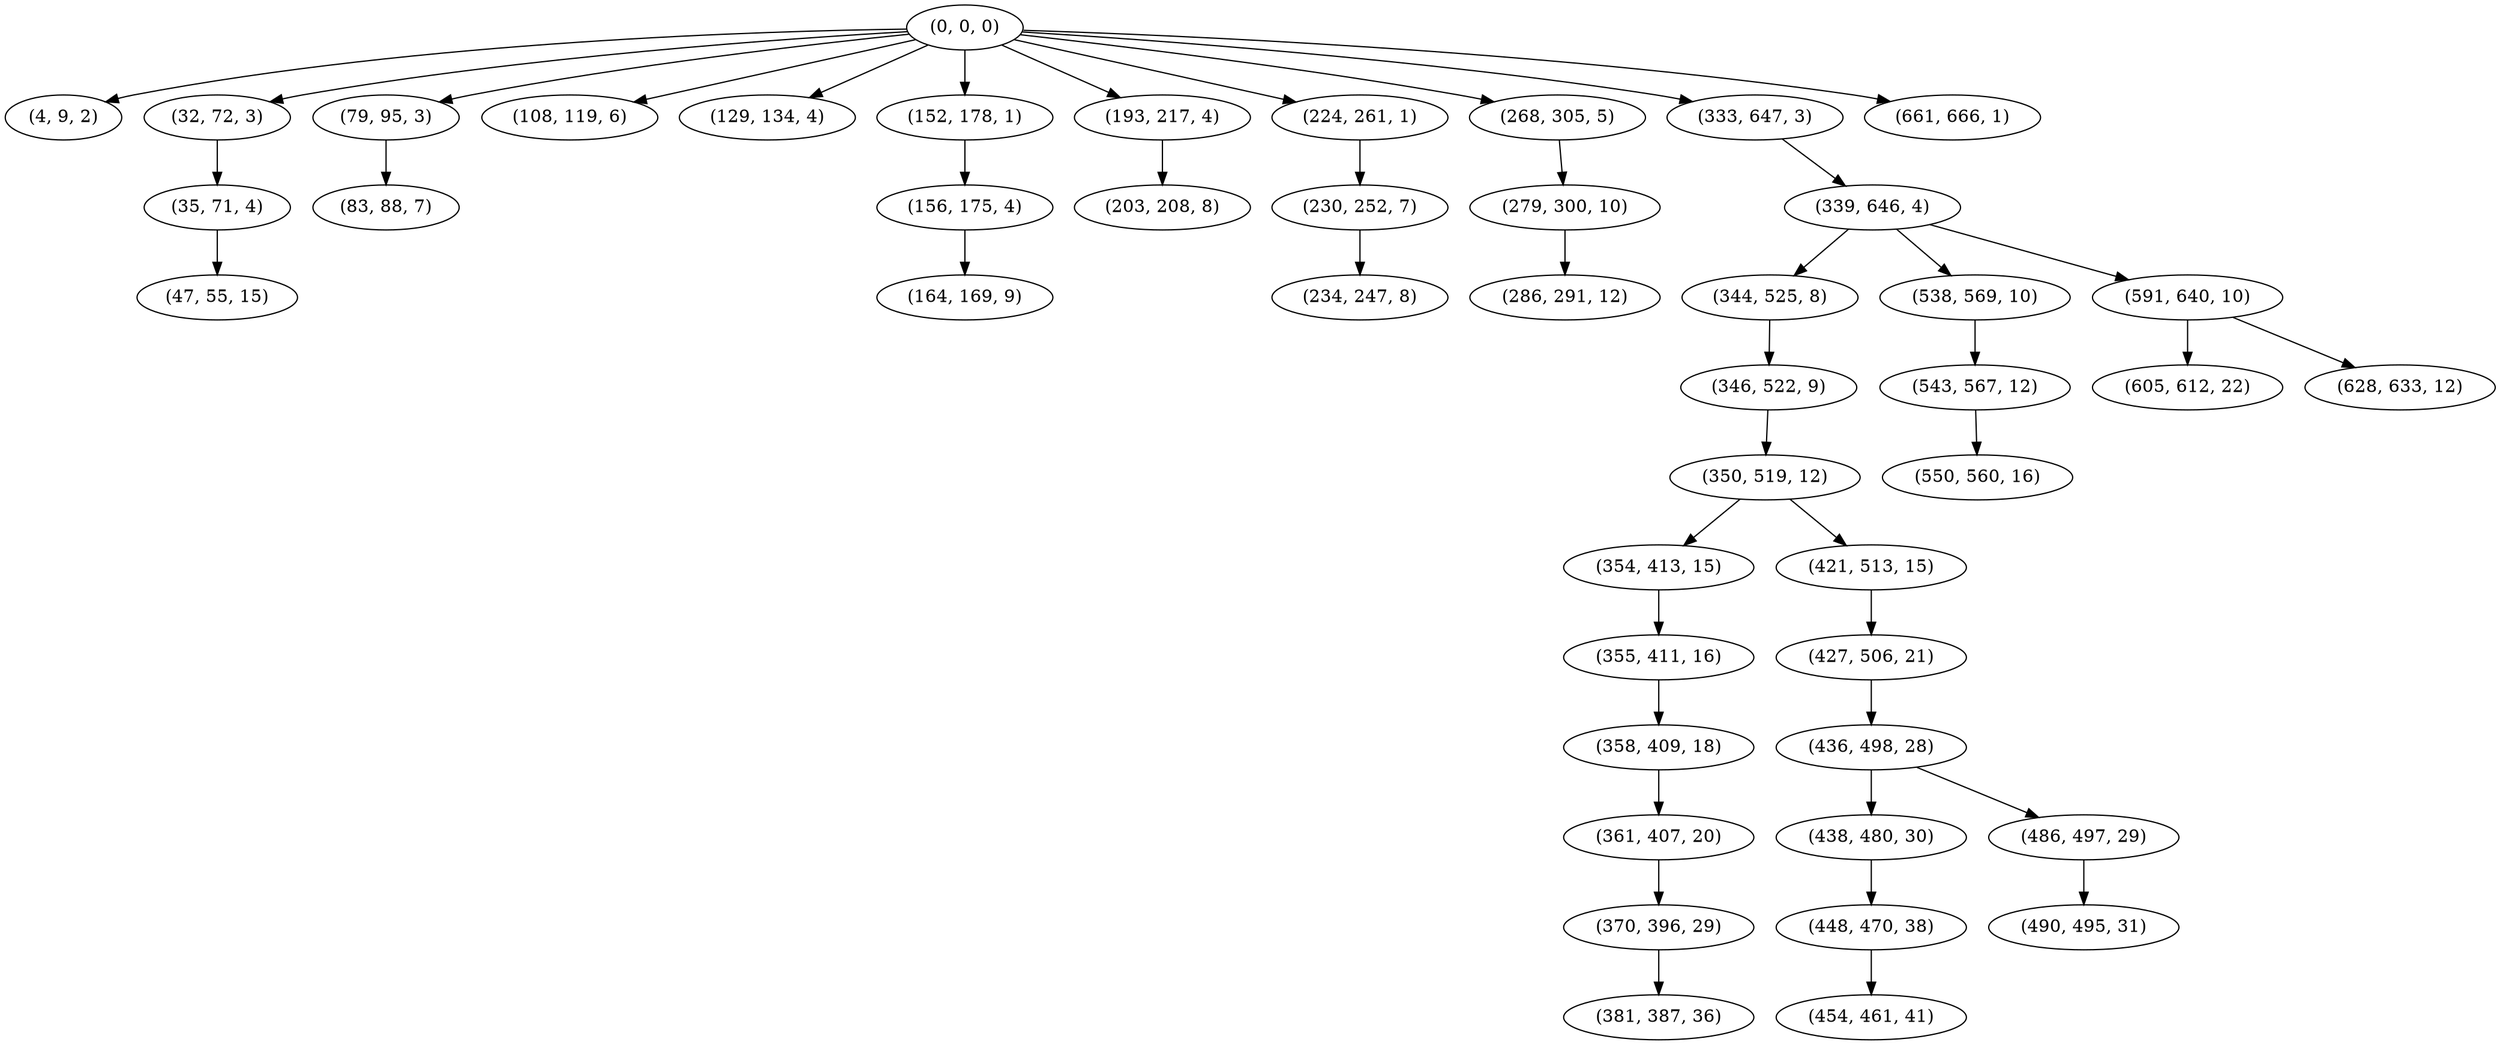 digraph tree {
    "(0, 0, 0)";
    "(4, 9, 2)";
    "(32, 72, 3)";
    "(35, 71, 4)";
    "(47, 55, 15)";
    "(79, 95, 3)";
    "(83, 88, 7)";
    "(108, 119, 6)";
    "(129, 134, 4)";
    "(152, 178, 1)";
    "(156, 175, 4)";
    "(164, 169, 9)";
    "(193, 217, 4)";
    "(203, 208, 8)";
    "(224, 261, 1)";
    "(230, 252, 7)";
    "(234, 247, 8)";
    "(268, 305, 5)";
    "(279, 300, 10)";
    "(286, 291, 12)";
    "(333, 647, 3)";
    "(339, 646, 4)";
    "(344, 525, 8)";
    "(346, 522, 9)";
    "(350, 519, 12)";
    "(354, 413, 15)";
    "(355, 411, 16)";
    "(358, 409, 18)";
    "(361, 407, 20)";
    "(370, 396, 29)";
    "(381, 387, 36)";
    "(421, 513, 15)";
    "(427, 506, 21)";
    "(436, 498, 28)";
    "(438, 480, 30)";
    "(448, 470, 38)";
    "(454, 461, 41)";
    "(486, 497, 29)";
    "(490, 495, 31)";
    "(538, 569, 10)";
    "(543, 567, 12)";
    "(550, 560, 16)";
    "(591, 640, 10)";
    "(605, 612, 22)";
    "(628, 633, 12)";
    "(661, 666, 1)";
    "(0, 0, 0)" -> "(4, 9, 2)";
    "(0, 0, 0)" -> "(32, 72, 3)";
    "(0, 0, 0)" -> "(79, 95, 3)";
    "(0, 0, 0)" -> "(108, 119, 6)";
    "(0, 0, 0)" -> "(129, 134, 4)";
    "(0, 0, 0)" -> "(152, 178, 1)";
    "(0, 0, 0)" -> "(193, 217, 4)";
    "(0, 0, 0)" -> "(224, 261, 1)";
    "(0, 0, 0)" -> "(268, 305, 5)";
    "(0, 0, 0)" -> "(333, 647, 3)";
    "(0, 0, 0)" -> "(661, 666, 1)";
    "(32, 72, 3)" -> "(35, 71, 4)";
    "(35, 71, 4)" -> "(47, 55, 15)";
    "(79, 95, 3)" -> "(83, 88, 7)";
    "(152, 178, 1)" -> "(156, 175, 4)";
    "(156, 175, 4)" -> "(164, 169, 9)";
    "(193, 217, 4)" -> "(203, 208, 8)";
    "(224, 261, 1)" -> "(230, 252, 7)";
    "(230, 252, 7)" -> "(234, 247, 8)";
    "(268, 305, 5)" -> "(279, 300, 10)";
    "(279, 300, 10)" -> "(286, 291, 12)";
    "(333, 647, 3)" -> "(339, 646, 4)";
    "(339, 646, 4)" -> "(344, 525, 8)";
    "(339, 646, 4)" -> "(538, 569, 10)";
    "(339, 646, 4)" -> "(591, 640, 10)";
    "(344, 525, 8)" -> "(346, 522, 9)";
    "(346, 522, 9)" -> "(350, 519, 12)";
    "(350, 519, 12)" -> "(354, 413, 15)";
    "(350, 519, 12)" -> "(421, 513, 15)";
    "(354, 413, 15)" -> "(355, 411, 16)";
    "(355, 411, 16)" -> "(358, 409, 18)";
    "(358, 409, 18)" -> "(361, 407, 20)";
    "(361, 407, 20)" -> "(370, 396, 29)";
    "(370, 396, 29)" -> "(381, 387, 36)";
    "(421, 513, 15)" -> "(427, 506, 21)";
    "(427, 506, 21)" -> "(436, 498, 28)";
    "(436, 498, 28)" -> "(438, 480, 30)";
    "(436, 498, 28)" -> "(486, 497, 29)";
    "(438, 480, 30)" -> "(448, 470, 38)";
    "(448, 470, 38)" -> "(454, 461, 41)";
    "(486, 497, 29)" -> "(490, 495, 31)";
    "(538, 569, 10)" -> "(543, 567, 12)";
    "(543, 567, 12)" -> "(550, 560, 16)";
    "(591, 640, 10)" -> "(605, 612, 22)";
    "(591, 640, 10)" -> "(628, 633, 12)";
}
